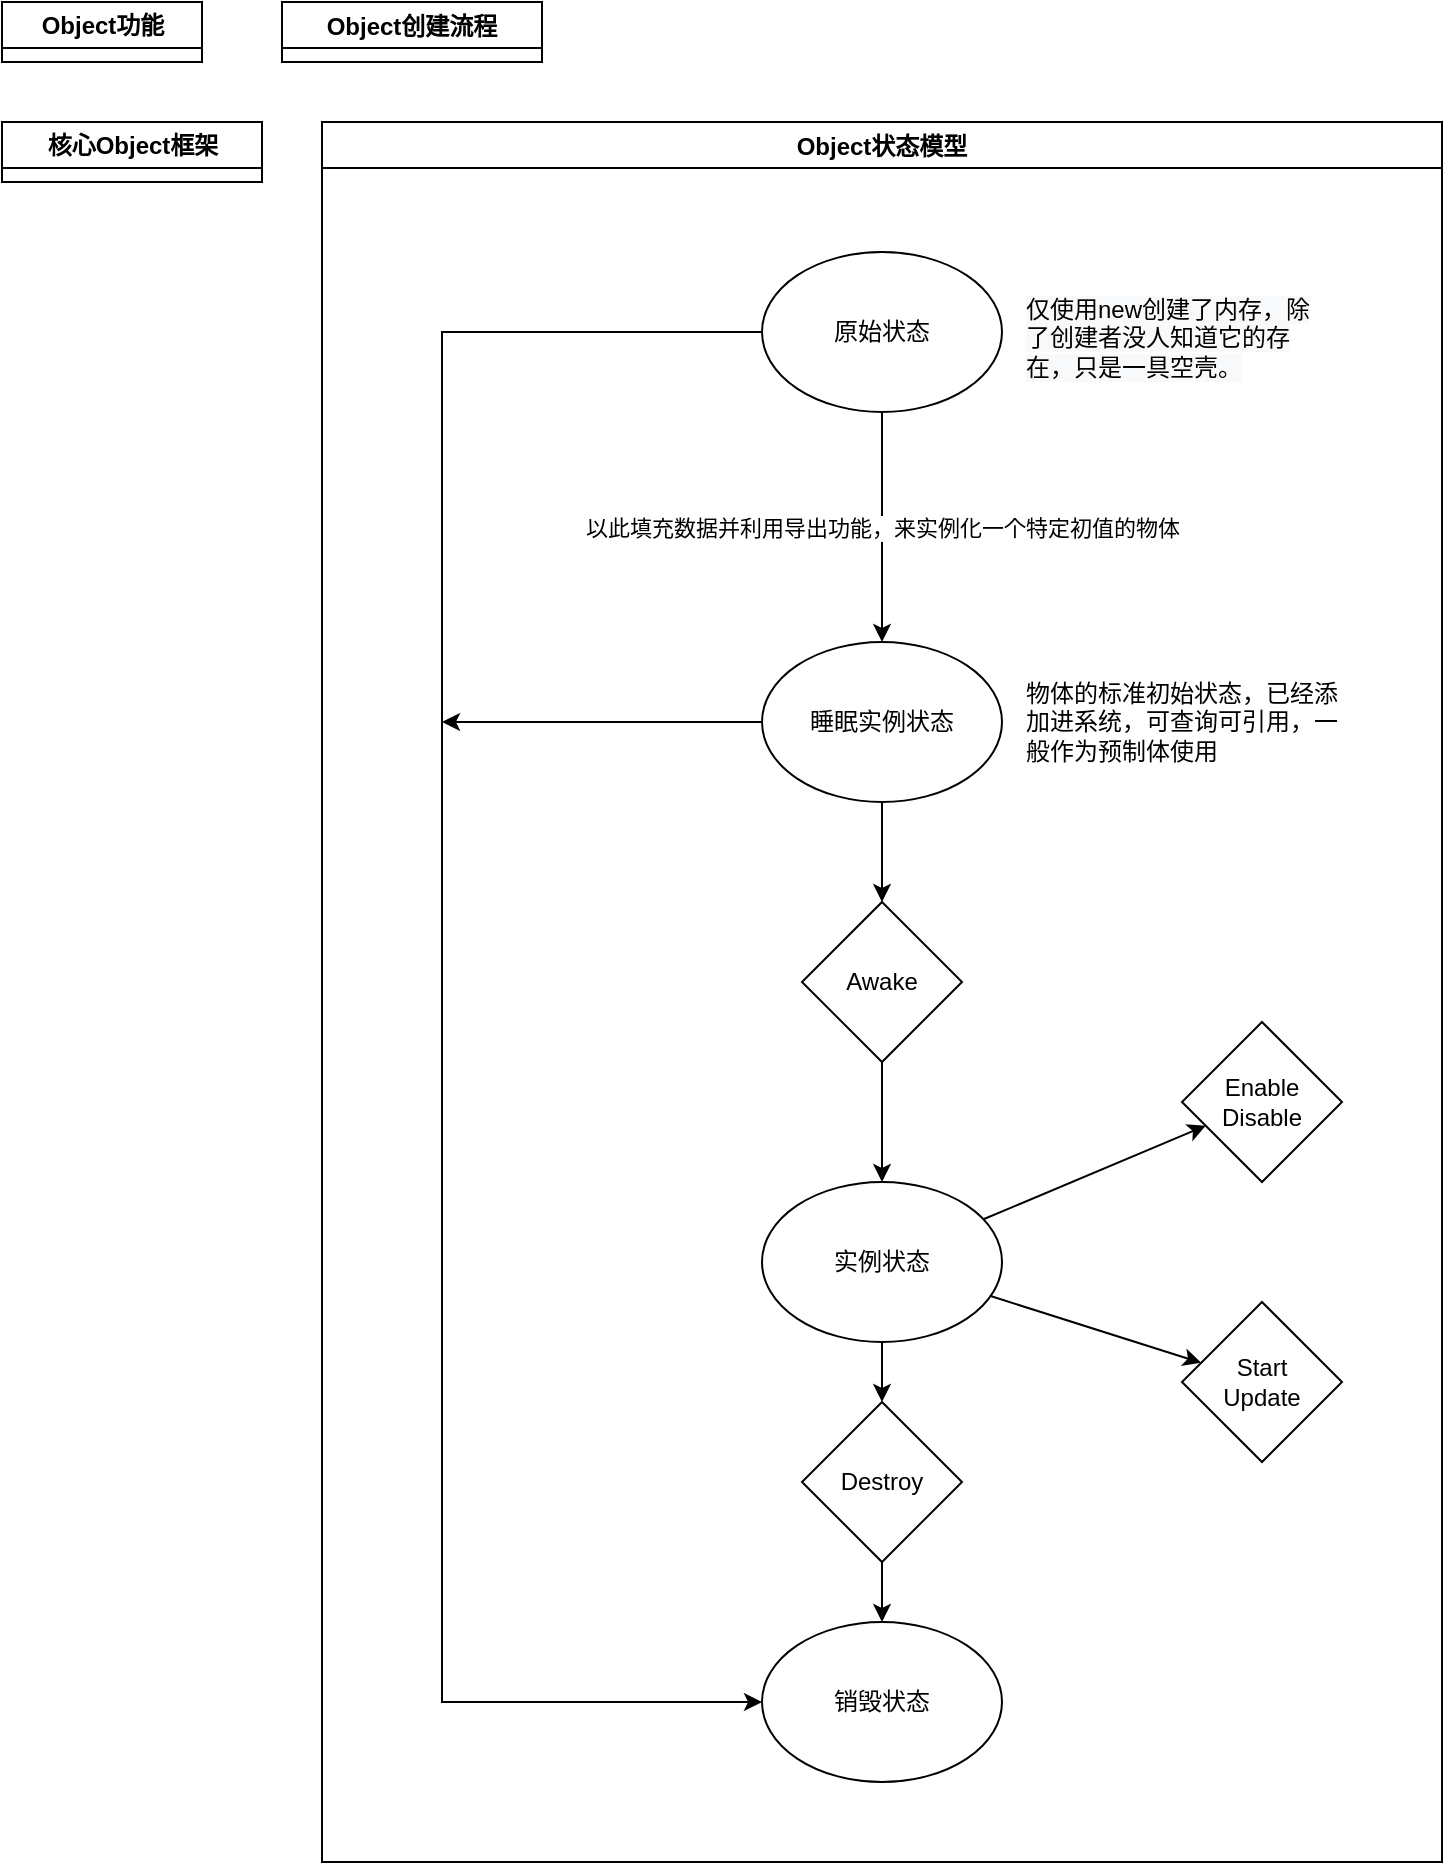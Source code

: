<mxfile version="20.3.3" type="github">
  <diagram id="3uv_5a1CadoxR7LeSZuG" name="第 1 页">
    <mxGraphModel dx="1421" dy="1923" grid="1" gridSize="10" guides="1" tooltips="1" connect="1" arrows="1" fold="1" page="1" pageScale="1" pageWidth="827" pageHeight="1169" math="0" shadow="0">
      <root>
        <mxCell id="0" />
        <mxCell id="1" parent="0" />
        <mxCell id="lQj_9vM0wH7DQDhGStFX-1" value="Object创建流程" style="swimlane;swimlaneFillColor=default;startSize=23;" parent="1" vertex="1" collapsed="1">
          <mxGeometry x="180" y="-720" width="130" height="30" as="geometry">
            <mxRectangle x="180" y="-720" width="740" height="1590" as="alternateBounds" />
          </mxGeometry>
        </mxCell>
        <mxCell id="7D1d1UClvQg2_21mU1wl-2" value="Create()&lt;br&gt;运行时创建方式" style="rhombus;whiteSpace=wrap;html=1;" parent="lQj_9vM0wH7DQDhGStFX-1" vertex="1">
          <mxGeometry x="15" y="40" width="140" height="80" as="geometry" />
        </mxCell>
        <mxCell id="7D1d1UClvQg2_21mU1wl-30" value="GUID" style="ellipse;whiteSpace=wrap;html=1;aspect=fixed;fontColor=#000000;" parent="lQj_9vM0wH7DQDhGStFX-1" vertex="1">
          <mxGeometry x="555" y="124" width="80" height="80" as="geometry" />
        </mxCell>
        <mxCell id="7D1d1UClvQg2_21mU1wl-33" value="Importer" style="ellipse;whiteSpace=wrap;html=1;aspect=fixed;fontColor=#000000;" parent="lQj_9vM0wH7DQDhGStFX-1" vertex="1">
          <mxGeometry x="425" y="484" width="80" height="80" as="geometry" />
        </mxCell>
        <mxCell id="7D1d1UClvQg2_21mU1wl-42" value="&lt;span style=&quot;font-size: 11px;&quot;&gt;InstantiateNoAwake（）&lt;/span&gt;" style="rhombus;whiteSpace=wrap;html=1;fontFamily=Helvetica;fontSize=11;fontColor=#000000;" parent="lQj_9vM0wH7DQDhGStFX-1" vertex="1">
          <mxGeometry x="320" y="614" width="290" height="80" as="geometry" />
        </mxCell>
        <mxCell id="7D1d1UClvQg2_21mU1wl-43" style="edgeStyle=none;shape=connector;rounded=0;orthogonalLoop=1;jettySize=auto;html=1;labelBackgroundColor=default;strokeColor=default;fontFamily=Helvetica;fontSize=11;fontColor=#000000;endArrow=classic;" parent="lQj_9vM0wH7DQDhGStFX-1" source="7D1d1UClvQg2_21mU1wl-33" target="7D1d1UClvQg2_21mU1wl-42" edge="1">
          <mxGeometry relative="1" as="geometry" />
        </mxCell>
        <mxCell id="7D1d1UClvQg2_21mU1wl-44" value="Object&lt;br&gt;未实例化" style="ellipse;whiteSpace=wrap;html=1;aspect=fixed;fontFamily=Helvetica;fontSize=11;fontColor=#000000;" parent="lQj_9vM0wH7DQDhGStFX-1" vertex="1">
          <mxGeometry x="425" y="1084" width="80" height="80" as="geometry" />
        </mxCell>
        <mxCell id="7D1d1UClvQg2_21mU1wl-46" value="&lt;span style=&quot;font-size: 11px;&quot;&gt;Instantiate（）&lt;/span&gt;" style="rhombus;whiteSpace=wrap;html=1;fontFamily=Helvetica;fontSize=11;fontColor=#000000;" parent="lQj_9vM0wH7DQDhGStFX-1" vertex="1">
          <mxGeometry x="410" y="1234" width="110" height="80" as="geometry" />
        </mxCell>
        <mxCell id="7D1d1UClvQg2_21mU1wl-47" style="edgeStyle=none;shape=connector;rounded=0;orthogonalLoop=1;jettySize=auto;html=1;labelBackgroundColor=default;strokeColor=default;fontFamily=Helvetica;fontSize=11;fontColor=#000000;endArrow=classic;" parent="lQj_9vM0wH7DQDhGStFX-1" source="7D1d1UClvQg2_21mU1wl-44" target="7D1d1UClvQg2_21mU1wl-46" edge="1">
          <mxGeometry relative="1" as="geometry" />
        </mxCell>
        <mxCell id="7D1d1UClvQg2_21mU1wl-48" value="Object" style="ellipse;whiteSpace=wrap;html=1;aspect=fixed;fontFamily=Helvetica;fontSize=11;fontColor=#000000;" parent="lQj_9vM0wH7DQDhGStFX-1" vertex="1">
          <mxGeometry x="425" y="1494" width="80" height="80" as="geometry" />
        </mxCell>
        <mxCell id="7D1d1UClvQg2_21mU1wl-51" style="edgeStyle=none;shape=connector;rounded=0;orthogonalLoop=1;jettySize=auto;html=1;labelBackgroundColor=default;strokeColor=default;fontFamily=Helvetica;fontSize=11;fontColor=#000000;endArrow=classic;" parent="lQj_9vM0wH7DQDhGStFX-1" source="7D1d1UClvQg2_21mU1wl-50" target="7D1d1UClvQg2_21mU1wl-33" edge="1">
          <mxGeometry relative="1" as="geometry" />
        </mxCell>
        <mxCell id="7D1d1UClvQg2_21mU1wl-50" value="iostream" style="ellipse;whiteSpace=wrap;html=1;aspect=fixed;fontFamily=Helvetica;fontSize=11;fontColor=#000000;" parent="lQj_9vM0wH7DQDhGStFX-1" vertex="1">
          <mxGeometry x="425" y="374" width="80" height="80" as="geometry" />
        </mxCell>
        <mxCell id="7D1d1UClvQg2_21mU1wl-52" value="Exporter" style="ellipse;whiteSpace=wrap;html=1;aspect=fixed;fontFamily=Helvetica;fontSize=11;fontColor=#000000;" parent="lQj_9vM0wH7DQDhGStFX-1" vertex="1">
          <mxGeometry x="645" y="1084" width="80" height="80" as="geometry" />
        </mxCell>
        <mxCell id="7D1d1UClvQg2_21mU1wl-53" value="" style="edgeStyle=none;shape=connector;rounded=0;orthogonalLoop=1;jettySize=auto;html=1;labelBackgroundColor=default;strokeColor=default;fontFamily=Helvetica;fontSize=11;fontColor=#000000;endArrow=classic;" parent="lQj_9vM0wH7DQDhGStFX-1" source="7D1d1UClvQg2_21mU1wl-44" target="7D1d1UClvQg2_21mU1wl-52" edge="1">
          <mxGeometry relative="1" as="geometry" />
        </mxCell>
        <mxCell id="7D1d1UClvQg2_21mU1wl-54" value="iostream" style="ellipse;whiteSpace=wrap;html=1;aspect=fixed;fontFamily=Helvetica;fontSize=11;fontColor=#000000;" parent="lQj_9vM0wH7DQDhGStFX-1" vertex="1">
          <mxGeometry x="645" y="484" width="80" height="80" as="geometry" />
        </mxCell>
        <mxCell id="7D1d1UClvQg2_21mU1wl-55" style="edgeStyle=none;shape=connector;rounded=0;orthogonalLoop=1;jettySize=auto;html=1;labelBackgroundColor=default;strokeColor=default;fontFamily=Helvetica;fontSize=11;fontColor=#000000;endArrow=classic;" parent="lQj_9vM0wH7DQDhGStFX-1" source="7D1d1UClvQg2_21mU1wl-52" target="7D1d1UClvQg2_21mU1wl-54" edge="1">
          <mxGeometry relative="1" as="geometry" />
        </mxCell>
        <mxCell id="7D1d1UClvQg2_21mU1wl-58" style="shape=connector;rounded=0;orthogonalLoop=1;jettySize=auto;html=1;labelBackgroundColor=default;strokeColor=default;fontFamily=Helvetica;fontSize=11;fontColor=#000000;endArrow=classic;" parent="lQj_9vM0wH7DQDhGStFX-1" source="7D1d1UClvQg2_21mU1wl-57" target="7D1d1UClvQg2_21mU1wl-44" edge="1">
          <mxGeometry relative="1" as="geometry" />
        </mxCell>
        <mxCell id="7D1d1UClvQg2_21mU1wl-57" value="Import（）&lt;br&gt;导入基本属性" style="rhombus;whiteSpace=wrap;html=1;fontFamily=Helvetica;fontSize=11;fontColor=#000000;" parent="lQj_9vM0wH7DQDhGStFX-1" vertex="1">
          <mxGeometry x="395" y="904" width="140" height="80" as="geometry" />
        </mxCell>
        <mxCell id="7D1d1UClvQg2_21mU1wl-60" style="edgeStyle=none;shape=connector;rounded=0;orthogonalLoop=1;jettySize=auto;html=1;labelBackgroundColor=default;strokeColor=default;fontFamily=Helvetica;fontSize=11;fontColor=#000000;endArrow=classic;" parent="lQj_9vM0wH7DQDhGStFX-1" source="7D1d1UClvQg2_21mU1wl-59" target="7D1d1UClvQg2_21mU1wl-48" edge="1">
          <mxGeometry relative="1" as="geometry" />
        </mxCell>
        <mxCell id="7D1d1UClvQg2_21mU1wl-59" value="Awake（）&lt;br&gt;创建运行时属性" style="rhombus;whiteSpace=wrap;html=1;fontFamily=Helvetica;fontSize=11;fontColor=#000000;" parent="lQj_9vM0wH7DQDhGStFX-1" vertex="1">
          <mxGeometry x="390" y="1364" width="150" height="80" as="geometry" />
        </mxCell>
        <mxCell id="7D1d1UClvQg2_21mU1wl-49" style="edgeStyle=none;shape=connector;rounded=0;orthogonalLoop=1;jettySize=auto;html=1;labelBackgroundColor=default;strokeColor=default;fontFamily=Helvetica;fontSize=11;fontColor=#000000;endArrow=classic;" parent="lQj_9vM0wH7DQDhGStFX-1" source="7D1d1UClvQg2_21mU1wl-46" target="7D1d1UClvQg2_21mU1wl-59" edge="1">
          <mxGeometry relative="1" as="geometry" />
        </mxCell>
        <mxCell id="7D1d1UClvQg2_21mU1wl-63" style="edgeStyle=none;shape=connector;rounded=0;orthogonalLoop=1;jettySize=auto;html=1;labelBackgroundColor=default;strokeColor=default;fontFamily=Helvetica;fontSize=11;fontColor=#000000;endArrow=classic;" parent="lQj_9vM0wH7DQDhGStFX-1" source="7D1d1UClvQg2_21mU1wl-61" target="7D1d1UClvQg2_21mU1wl-50" edge="1">
          <mxGeometry relative="1" as="geometry" />
        </mxCell>
        <mxCell id="7D1d1UClvQg2_21mU1wl-61" value="Exporter" style="ellipse;whiteSpace=wrap;html=1;aspect=fixed;fontFamily=Helvetica;fontSize=11;fontColor=#000000;" parent="lQj_9vM0wH7DQDhGStFX-1" vertex="1">
          <mxGeometry x="310" y="264" width="80" height="80" as="geometry" />
        </mxCell>
        <mxCell id="7D1d1UClvQg2_21mU1wl-64" value="&lt;span style=&quot;font-family: &amp;quot;PingFang SC&amp;quot;, &amp;quot;Segoe UI&amp;quot;, Arial, &amp;quot;Microsoft YaHei&amp;quot;, 微软雅黑, 宋体, &amp;quot;Malgun Gothic&amp;quot;, sans-serif; font-size: 14px; text-align: left; background-color: rgb(252, 253, 254);&quot;&gt;Persistence&lt;br&gt;&lt;/span&gt;&lt;span style=&quot;background-color: rgb(255, 255, 255);&quot;&gt;持久化创建方式&lt;/span&gt;" style="ellipse;whiteSpace=wrap;html=1;fontFamily=Helvetica;fontSize=11;fontColor=#000000;" parent="lQj_9vM0wH7DQDhGStFX-1" vertex="1">
          <mxGeometry x="525" y="264" width="120" height="80" as="geometry" />
        </mxCell>
        <mxCell id="7D1d1UClvQg2_21mU1wl-35" style="edgeStyle=none;shape=connector;rounded=0;orthogonalLoop=1;jettySize=auto;html=1;labelBackgroundColor=default;strokeColor=default;fontFamily=Helvetica;fontSize=11;fontColor=#000000;endArrow=classic;" parent="lQj_9vM0wH7DQDhGStFX-1" source="7D1d1UClvQg2_21mU1wl-30" target="7D1d1UClvQg2_21mU1wl-64" edge="1">
          <mxGeometry relative="1" as="geometry">
            <mxPoint x="595" y="244" as="targetPoint" />
          </mxGeometry>
        </mxCell>
        <mxCell id="7D1d1UClvQg2_21mU1wl-37" value="" style="edgeStyle=none;shape=connector;rounded=0;orthogonalLoop=1;jettySize=auto;html=1;labelBackgroundColor=default;strokeColor=default;fontFamily=Helvetica;fontSize=11;fontColor=#000000;endArrow=classic;" parent="lQj_9vM0wH7DQDhGStFX-1" source="7D1d1UClvQg2_21mU1wl-64" target="7D1d1UClvQg2_21mU1wl-50" edge="1">
          <mxGeometry relative="1" as="geometry">
            <mxPoint x="538.039" y="354.687" as="sourcePoint" />
            <mxPoint x="487.609" y="396.609" as="targetPoint" />
            <Array as="points">
              <mxPoint x="525" y="364" />
            </Array>
          </mxGeometry>
        </mxCell>
        <mxCell id="7D1d1UClvQg2_21mU1wl-56" style="edgeStyle=orthogonalEdgeStyle;shape=connector;rounded=0;orthogonalLoop=1;jettySize=auto;html=1;labelBackgroundColor=default;strokeColor=default;fontFamily=Helvetica;fontSize=11;fontColor=#000000;endArrow=classic;" parent="lQj_9vM0wH7DQDhGStFX-1" source="7D1d1UClvQg2_21mU1wl-54" target="7D1d1UClvQg2_21mU1wl-64" edge="1">
          <mxGeometry relative="1" as="geometry">
            <mxPoint x="665" y="314" as="targetPoint" />
            <Array as="points">
              <mxPoint x="685" y="314" />
            </Array>
          </mxGeometry>
        </mxCell>
        <mxCell id="ukPV0_dSm2DLfxHPNTDD-2" style="edgeStyle=orthogonalEdgeStyle;rounded=0;orthogonalLoop=1;jettySize=auto;html=1;" parent="lQj_9vM0wH7DQDhGStFX-1" source="ukPV0_dSm2DLfxHPNTDD-1" target="7D1d1UClvQg2_21mU1wl-57" edge="1">
          <mxGeometry relative="1" as="geometry" />
        </mxCell>
        <mxCell id="ukPV0_dSm2DLfxHPNTDD-1" value="Create（）" style="rhombus;whiteSpace=wrap;html=1;" parent="lQj_9vM0wH7DQDhGStFX-1" vertex="1">
          <mxGeometry x="425" y="754" width="80" height="80" as="geometry" />
        </mxCell>
        <mxCell id="7D1d1UClvQg2_21mU1wl-45" style="edgeStyle=none;shape=connector;rounded=0;orthogonalLoop=1;jettySize=auto;html=1;labelBackgroundColor=default;strokeColor=default;fontFamily=Helvetica;fontSize=11;fontColor=#000000;endArrow=classic;" parent="lQj_9vM0wH7DQDhGStFX-1" source="7D1d1UClvQg2_21mU1wl-42" target="ukPV0_dSm2DLfxHPNTDD-1" edge="1">
          <mxGeometry relative="1" as="geometry" />
        </mxCell>
        <mxCell id="ukPV0_dSm2DLfxHPNTDD-4" style="rounded=0;orthogonalLoop=1;jettySize=auto;html=1;" parent="lQj_9vM0wH7DQDhGStFX-1" source="ukPV0_dSm2DLfxHPNTDD-3" target="7D1d1UClvQg2_21mU1wl-61" edge="1">
          <mxGeometry relative="1" as="geometry" />
        </mxCell>
        <mxCell id="ukPV0_dSm2DLfxHPNTDD-3" value="new Object()&lt;br&gt;纯数据Object" style="rhombus;whiteSpace=wrap;html=1;" parent="lQj_9vM0wH7DQDhGStFX-1" vertex="1">
          <mxGeometry x="120" y="154" width="190" height="80" as="geometry" />
        </mxCell>
        <mxCell id="7D1d1UClvQg2_21mU1wl-62" style="edgeStyle=none;shape=connector;rounded=0;orthogonalLoop=1;jettySize=auto;html=1;labelBackgroundColor=default;strokeColor=default;fontFamily=Helvetica;fontSize=11;fontColor=#000000;endArrow=classic;" parent="lQj_9vM0wH7DQDhGStFX-1" source="7D1d1UClvQg2_21mU1wl-2" target="ukPV0_dSm2DLfxHPNTDD-3" edge="1">
          <mxGeometry relative="1" as="geometry" />
        </mxCell>
        <mxCell id="lQj_9vM0wH7DQDhGStFX-26" value="核心Object框架" style="swimlane;strokeColor=default;fontFamily=Helvetica;fontSize=12;fontColor=default;fillColor=default;html=1;swimlaneFillColor=default;" parent="1" vertex="1" collapsed="1">
          <mxGeometry x="40" y="-660" width="130" height="30" as="geometry">
            <mxRectangle x="40" y="-660" width="870" height="510" as="alternateBounds" />
          </mxGeometry>
        </mxCell>
        <mxCell id="lQj_9vM0wH7DQDhGStFX-7" value="Object" style="ellipse;whiteSpace=wrap;html=1;" parent="lQj_9vM0wH7DQDhGStFX-26" vertex="1">
          <mxGeometry x="320" y="36" width="120" height="80" as="geometry" />
        </mxCell>
        <mxCell id="lQj_9vM0wH7DQDhGStFX-11" style="rounded=0;orthogonalLoop=1;jettySize=auto;html=1;fontSize=24;" parent="lQj_9vM0wH7DQDhGStFX-26" source="lQj_9vM0wH7DQDhGStFX-8" target="lQj_9vM0wH7DQDhGStFX-7" edge="1">
          <mxGeometry relative="1" as="geometry" />
        </mxCell>
        <mxCell id="lQj_9vM0wH7DQDhGStFX-8" value="GameObject" style="ellipse;whiteSpace=wrap;html=1;" parent="lQj_9vM0wH7DQDhGStFX-26" vertex="1">
          <mxGeometry x="20" y="176" width="120" height="80" as="geometry" />
        </mxCell>
        <mxCell id="lQj_9vM0wH7DQDhGStFX-12" style="edgeStyle=none;shape=connector;rounded=0;orthogonalLoop=1;jettySize=auto;html=1;labelBackgroundColor=default;strokeColor=default;fontFamily=Helvetica;fontSize=24;fontColor=default;endArrow=classic;" parent="lQj_9vM0wH7DQDhGStFX-26" source="lQj_9vM0wH7DQDhGStFX-9" target="lQj_9vM0wH7DQDhGStFX-7" edge="1">
          <mxGeometry relative="1" as="geometry" />
        </mxCell>
        <mxCell id="lQj_9vM0wH7DQDhGStFX-9" value="Component" style="ellipse;whiteSpace=wrap;html=1;" parent="lQj_9vM0wH7DQDhGStFX-26" vertex="1">
          <mxGeometry x="320" y="176" width="120" height="80" as="geometry" />
        </mxCell>
        <mxCell id="lQj_9vM0wH7DQDhGStFX-13" style="edgeStyle=none;shape=connector;rounded=0;orthogonalLoop=1;jettySize=auto;html=1;labelBackgroundColor=default;strokeColor=default;fontFamily=Helvetica;fontSize=24;fontColor=default;endArrow=classic;" parent="lQj_9vM0wH7DQDhGStFX-26" source="lQj_9vM0wH7DQDhGStFX-10" target="lQj_9vM0wH7DQDhGStFX-7" edge="1">
          <mxGeometry relative="1" as="geometry" />
        </mxCell>
        <mxCell id="lQj_9vM0wH7DQDhGStFX-10" value="ScriptableObject" style="ellipse;whiteSpace=wrap;html=1;" parent="lQj_9vM0wH7DQDhGStFX-26" vertex="1">
          <mxGeometry x="610" y="176" width="120" height="80" as="geometry" />
        </mxCell>
        <mxCell id="lQj_9vM0wH7DQDhGStFX-20" style="edgeStyle=none;shape=connector;rounded=0;orthogonalLoop=1;jettySize=auto;html=1;labelBackgroundColor=default;strokeColor=default;fontFamily=Helvetica;fontSize=23;fontColor=default;endArrow=classic;" parent="lQj_9vM0wH7DQDhGStFX-26" source="lQj_9vM0wH7DQDhGStFX-16" target="lQj_9vM0wH7DQDhGStFX-9" edge="1">
          <mxGeometry relative="1" as="geometry" />
        </mxCell>
        <mxCell id="lQj_9vM0wH7DQDhGStFX-16" value="Renderer" style="ellipse;whiteSpace=wrap;html=1;" parent="lQj_9vM0wH7DQDhGStFX-26" vertex="1">
          <mxGeometry x="40" y="376" width="120" height="80" as="geometry" />
        </mxCell>
        <mxCell id="lQj_9vM0wH7DQDhGStFX-19" style="edgeStyle=none;shape=connector;rounded=0;orthogonalLoop=1;jettySize=auto;html=1;labelBackgroundColor=default;strokeColor=default;fontFamily=Helvetica;fontSize=23;fontColor=default;endArrow=classic;" parent="lQj_9vM0wH7DQDhGStFX-26" source="lQj_9vM0wH7DQDhGStFX-17" target="lQj_9vM0wH7DQDhGStFX-9" edge="1">
          <mxGeometry relative="1" as="geometry" />
        </mxCell>
        <mxCell id="lQj_9vM0wH7DQDhGStFX-17" value="Camera" style="ellipse;whiteSpace=wrap;html=1;" parent="lQj_9vM0wH7DQDhGStFX-26" vertex="1">
          <mxGeometry x="160" y="376" width="120" height="80" as="geometry" />
        </mxCell>
        <mxCell id="lQj_9vM0wH7DQDhGStFX-21" style="edgeStyle=none;shape=connector;rounded=0;orthogonalLoop=1;jettySize=auto;html=1;labelBackgroundColor=default;strokeColor=default;fontFamily=Helvetica;fontSize=23;fontColor=default;endArrow=classic;" parent="lQj_9vM0wH7DQDhGStFX-26" source="lQj_9vM0wH7DQDhGStFX-18" target="lQj_9vM0wH7DQDhGStFX-9" edge="1">
          <mxGeometry relative="1" as="geometry" />
        </mxCell>
        <mxCell id="lQj_9vM0wH7DQDhGStFX-18" value="Behavior" style="ellipse;whiteSpace=wrap;html=1;" parent="lQj_9vM0wH7DQDhGStFX-26" vertex="1">
          <mxGeometry x="480" y="376" width="120" height="80" as="geometry" />
        </mxCell>
        <mxCell id="lQj_9vM0wH7DQDhGStFX-25" style="edgeStyle=none;shape=connector;rounded=0;orthogonalLoop=1;jettySize=auto;html=1;labelBackgroundColor=default;strokeColor=default;fontFamily=Helvetica;fontSize=12;fontColor=default;endArrow=classic;" parent="lQj_9vM0wH7DQDhGStFX-26" source="lQj_9vM0wH7DQDhGStFX-23" target="lQj_9vM0wH7DQDhGStFX-10" edge="1">
          <mxGeometry relative="1" as="geometry" />
        </mxCell>
        <mxCell id="lQj_9vM0wH7DQDhGStFX-23" value="Setting" style="ellipse;whiteSpace=wrap;html=1;" parent="lQj_9vM0wH7DQDhGStFX-26" vertex="1">
          <mxGeometry x="740" y="376" width="120" height="80" as="geometry" />
        </mxCell>
        <mxCell id="lQj_9vM0wH7DQDhGStFX-48" value="渲染功能" style="text;html=1;align=center;verticalAlign=middle;resizable=0;points=[];autosize=1;strokeColor=none;fillColor=none;fontSize=12;fontFamily=Helvetica;fontColor=default;" parent="lQj_9vM0wH7DQDhGStFX-26" vertex="1">
          <mxGeometry x="120" y="450" width="70" height="30" as="geometry" />
        </mxCell>
        <mxCell id="lQj_9vM0wH7DQDhGStFX-49" value="更新功能" style="text;html=1;align=center;verticalAlign=middle;resizable=0;points=[];autosize=1;strokeColor=none;fillColor=none;fontSize=12;fontFamily=Helvetica;fontColor=default;" parent="lQj_9vM0wH7DQDhGStFX-26" vertex="1">
          <mxGeometry x="505" y="456" width="70" height="30" as="geometry" />
        </mxCell>
        <mxCell id="lQj_9vM0wH7DQDhGStFX-44" value="Object功能" style="swimlane;strokeColor=default;fontFamily=Helvetica;fontSize=12;fontColor=default;fillColor=default;html=1;container=0;collapsible=1;autosize=0;resizeWidth=0;resizeHeight=0;fixedWidth=0;comic=0;enumerate=0;treeMoving=0;treeFolding=0;movableLabel=0;backgroundOutline=0;metaEdit=0;moveCells=0;fixDash=0;snapToPoint=0;portConstraintRotation=0;shadow=0;rounded=0;fillStyle=auto;swimlaneFillColor=default;" parent="1" vertex="1" collapsed="1">
          <mxGeometry x="40" y="-720" width="100" height="30" as="geometry">
            <mxRectangle x="40" y="-720" width="600" height="564" as="alternateBounds" />
          </mxGeometry>
        </mxCell>
        <mxCell id="lQj_9vM0wH7DQDhGStFX-27" value="Object" style="ellipse;whiteSpace=wrap;html=1;strokeColor=default;fontFamily=Helvetica;fontSize=12;fontColor=default;fillColor=default;" parent="lQj_9vM0wH7DQDhGStFX-44" vertex="1">
          <mxGeometry x="35" y="244" width="120" height="80" as="geometry" />
        </mxCell>
        <mxCell id="lQj_9vM0wH7DQDhGStFX-28" value="身份证明" style="rhombus;whiteSpace=wrap;html=1;strokeColor=default;fontFamily=Helvetica;fontSize=12;fontColor=default;fillColor=default;" parent="lQj_9vM0wH7DQDhGStFX-44" vertex="1">
          <mxGeometry x="235" y="84" width="80" height="80" as="geometry" />
        </mxCell>
        <mxCell id="lQj_9vM0wH7DQDhGStFX-37" style="edgeStyle=none;shape=connector;rounded=0;orthogonalLoop=1;jettySize=auto;html=1;labelBackgroundColor=default;strokeColor=default;fontFamily=Helvetica;fontSize=12;fontColor=default;endArrow=classic;" parent="lQj_9vM0wH7DQDhGStFX-44" source="lQj_9vM0wH7DQDhGStFX-27" target="lQj_9vM0wH7DQDhGStFX-28" edge="1">
          <mxGeometry relative="1" as="geometry" />
        </mxCell>
        <mxCell id="lQj_9vM0wH7DQDhGStFX-29" value="生命周期" style="rhombus;whiteSpace=wrap;html=1;strokeColor=default;fontFamily=Helvetica;fontSize=12;fontColor=default;fillColor=default;" parent="lQj_9vM0wH7DQDhGStFX-44" vertex="1">
          <mxGeometry x="235" y="404" width="80" height="80" as="geometry" />
        </mxCell>
        <mxCell id="lQj_9vM0wH7DQDhGStFX-39" style="edgeStyle=none;shape=connector;rounded=0;orthogonalLoop=1;jettySize=auto;html=1;labelBackgroundColor=default;strokeColor=default;fontFamily=Helvetica;fontSize=12;fontColor=default;endArrow=classic;" parent="lQj_9vM0wH7DQDhGStFX-44" source="lQj_9vM0wH7DQDhGStFX-27" target="lQj_9vM0wH7DQDhGStFX-29" edge="1">
          <mxGeometry relative="1" as="geometry" />
        </mxCell>
        <mxCell id="lQj_9vM0wH7DQDhGStFX-30" value="数据克隆" style="rhombus;whiteSpace=wrap;html=1;strokeColor=default;fontFamily=Helvetica;fontSize=12;fontColor=default;fillColor=default;" parent="lQj_9vM0wH7DQDhGStFX-44" vertex="1">
          <mxGeometry x="235" y="244" width="80" height="80" as="geometry" />
        </mxCell>
        <mxCell id="lQj_9vM0wH7DQDhGStFX-38" style="edgeStyle=none;shape=connector;rounded=0;orthogonalLoop=1;jettySize=auto;html=1;labelBackgroundColor=default;strokeColor=default;fontFamily=Helvetica;fontSize=12;fontColor=default;endArrow=classic;" parent="lQj_9vM0wH7DQDhGStFX-44" source="lQj_9vM0wH7DQDhGStFX-27" target="lQj_9vM0wH7DQDhGStFX-30" edge="1">
          <mxGeometry relative="1" as="geometry" />
        </mxCell>
        <mxCell id="lQj_9vM0wH7DQDhGStFX-32" value="持久化" style="rhombus;whiteSpace=wrap;html=1;strokeColor=default;fontFamily=Helvetica;fontSize=12;fontColor=default;fillColor=default;" parent="lQj_9vM0wH7DQDhGStFX-44" vertex="1">
          <mxGeometry x="365" y="304" width="80" height="80" as="geometry" />
        </mxCell>
        <mxCell id="lQj_9vM0wH7DQDhGStFX-36" style="edgeStyle=none;shape=connector;rounded=0;orthogonalLoop=1;jettySize=auto;html=1;labelBackgroundColor=default;strokeColor=default;fontFamily=Helvetica;fontSize=12;fontColor=default;endArrow=classic;" parent="lQj_9vM0wH7DQDhGStFX-44" source="lQj_9vM0wH7DQDhGStFX-30" target="lQj_9vM0wH7DQDhGStFX-32" edge="1">
          <mxGeometry relative="1" as="geometry" />
        </mxCell>
        <mxCell id="lQj_9vM0wH7DQDhGStFX-45" value="序列化" style="rhombus;whiteSpace=wrap;html=1;strokeColor=default;fontFamily=Helvetica;fontSize=12;fontColor=default;fillColor=default;" parent="lQj_9vM0wH7DQDhGStFX-44" vertex="1">
          <mxGeometry x="365" y="184" width="80" height="80" as="geometry" />
        </mxCell>
        <mxCell id="lQj_9vM0wH7DQDhGStFX-35" style="edgeStyle=none;shape=connector;rounded=0;orthogonalLoop=1;jettySize=auto;html=1;labelBackgroundColor=default;strokeColor=default;fontFamily=Helvetica;fontSize=12;fontColor=default;endArrow=classic;" parent="lQj_9vM0wH7DQDhGStFX-44" source="lQj_9vM0wH7DQDhGStFX-30" target="lQj_9vM0wH7DQDhGStFX-45" edge="1">
          <mxGeometry relative="1" as="geometry">
            <mxPoint x="380.504" y="243.16" as="targetPoint" />
          </mxGeometry>
        </mxCell>
        <mxCell id="lQj_9vM0wH7DQDhGStFX-46" value="如：编辑器面板显示" style="text;html=1;strokeColor=none;fillColor=none;align=center;verticalAlign=middle;whiteSpace=wrap;rounded=0;fontFamily=Helvetica;fontSize=12;fontColor=default;" parent="lQj_9vM0wH7DQDhGStFX-44" vertex="1">
          <mxGeometry x="455" y="209" width="110" height="30" as="geometry" />
        </mxCell>
        <mxCell id="wFAdG49-NxNJ4aoIoazW-2" value="Object状态模型" style="swimlane;" vertex="1" parent="1">
          <mxGeometry x="200" y="-660" width="560" height="870" as="geometry">
            <mxRectangle x="200" y="-660" width="130" height="30" as="alternateBounds" />
          </mxGeometry>
        </mxCell>
        <mxCell id="wFAdG49-NxNJ4aoIoazW-1" value="原始状态" style="ellipse;whiteSpace=wrap;html=1;" vertex="1" parent="wFAdG49-NxNJ4aoIoazW-2">
          <mxGeometry x="220" y="65" width="120" height="80" as="geometry" />
        </mxCell>
        <mxCell id="wFAdG49-NxNJ4aoIoazW-3" value="&lt;span style=&quot;color: rgb(0, 0, 0); font-family: Helvetica; font-size: 12px; font-style: normal; font-variant-ligatures: normal; font-variant-caps: normal; font-weight: 400; letter-spacing: normal; orphans: 2; text-align: center; text-indent: 0px; text-transform: none; widows: 2; word-spacing: 0px; -webkit-text-stroke-width: 0px; background-color: rgb(248, 249, 250); text-decoration-thickness: initial; text-decoration-style: initial; text-decoration-color: initial; float: none; display: inline !important;&quot;&gt;仅使用new创建了内存，除了创建者没人知道它的存在，只是一具空壳。&lt;/span&gt;" style="text;whiteSpace=wrap;html=1;" vertex="1" parent="wFAdG49-NxNJ4aoIoazW-2">
          <mxGeometry x="350" y="80" width="150" height="50" as="geometry" />
        </mxCell>
        <mxCell id="wFAdG49-NxNJ4aoIoazW-22" style="edgeStyle=orthogonalEdgeStyle;rounded=0;orthogonalLoop=1;jettySize=auto;html=1;" edge="1" parent="wFAdG49-NxNJ4aoIoazW-2" source="wFAdG49-NxNJ4aoIoazW-4">
          <mxGeometry relative="1" as="geometry">
            <mxPoint x="60" y="300" as="targetPoint" />
          </mxGeometry>
        </mxCell>
        <mxCell id="wFAdG49-NxNJ4aoIoazW-4" value="睡眠实例状态" style="ellipse;whiteSpace=wrap;html=1;" vertex="1" parent="wFAdG49-NxNJ4aoIoazW-2">
          <mxGeometry x="220" y="260" width="120" height="80" as="geometry" />
        </mxCell>
        <mxCell id="wFAdG49-NxNJ4aoIoazW-7" value="以此填充数据并利用导出功能，来实例化一个特定初值的物体" style="edgeStyle=orthogonalEdgeStyle;rounded=0;orthogonalLoop=1;jettySize=auto;html=1;" edge="1" parent="wFAdG49-NxNJ4aoIoazW-2" source="wFAdG49-NxNJ4aoIoazW-1" target="wFAdG49-NxNJ4aoIoazW-4">
          <mxGeometry relative="1" as="geometry" />
        </mxCell>
        <mxCell id="wFAdG49-NxNJ4aoIoazW-5" value="实例状态" style="ellipse;whiteSpace=wrap;html=1;" vertex="1" parent="wFAdG49-NxNJ4aoIoazW-2">
          <mxGeometry x="220" y="530" width="120" height="80" as="geometry" />
        </mxCell>
        <mxCell id="wFAdG49-NxNJ4aoIoazW-6" value="销毁状态" style="ellipse;whiteSpace=wrap;html=1;" vertex="1" parent="wFAdG49-NxNJ4aoIoazW-2">
          <mxGeometry x="220" y="750" width="120" height="80" as="geometry" />
        </mxCell>
        <mxCell id="wFAdG49-NxNJ4aoIoazW-20" style="edgeStyle=orthogonalEdgeStyle;rounded=0;orthogonalLoop=1;jettySize=auto;html=1;" edge="1" parent="wFAdG49-NxNJ4aoIoazW-2" source="wFAdG49-NxNJ4aoIoazW-1" target="wFAdG49-NxNJ4aoIoazW-6">
          <mxGeometry relative="1" as="geometry">
            <mxPoint x="-90" y="810" as="targetPoint" />
            <Array as="points">
              <mxPoint x="60" y="105" />
              <mxPoint x="60" y="790" />
            </Array>
          </mxGeometry>
        </mxCell>
        <mxCell id="wFAdG49-NxNJ4aoIoazW-12" style="edgeStyle=orthogonalEdgeStyle;rounded=0;orthogonalLoop=1;jettySize=auto;html=1;" edge="1" parent="wFAdG49-NxNJ4aoIoazW-2" source="wFAdG49-NxNJ4aoIoazW-10" target="wFAdG49-NxNJ4aoIoazW-5">
          <mxGeometry relative="1" as="geometry" />
        </mxCell>
        <mxCell id="wFAdG49-NxNJ4aoIoazW-10" value="Awake" style="rhombus;whiteSpace=wrap;html=1;" vertex="1" parent="wFAdG49-NxNJ4aoIoazW-2">
          <mxGeometry x="240" y="390" width="80" height="80" as="geometry" />
        </mxCell>
        <mxCell id="wFAdG49-NxNJ4aoIoazW-8" style="edgeStyle=orthogonalEdgeStyle;rounded=0;orthogonalLoop=1;jettySize=auto;html=1;" edge="1" parent="wFAdG49-NxNJ4aoIoazW-2" source="wFAdG49-NxNJ4aoIoazW-4" target="wFAdG49-NxNJ4aoIoazW-10">
          <mxGeometry relative="1" as="geometry" />
        </mxCell>
        <mxCell id="wFAdG49-NxNJ4aoIoazW-13" value="Enable&lt;br&gt;Disable" style="rhombus;whiteSpace=wrap;html=1;" vertex="1" parent="wFAdG49-NxNJ4aoIoazW-2">
          <mxGeometry x="430" y="450" width="80" height="80" as="geometry" />
        </mxCell>
        <mxCell id="wFAdG49-NxNJ4aoIoazW-14" style="rounded=0;orthogonalLoop=1;jettySize=auto;html=1;" edge="1" parent="wFAdG49-NxNJ4aoIoazW-2" source="wFAdG49-NxNJ4aoIoazW-5" target="wFAdG49-NxNJ4aoIoazW-13">
          <mxGeometry relative="1" as="geometry" />
        </mxCell>
        <mxCell id="wFAdG49-NxNJ4aoIoazW-15" value="Start&lt;br&gt;Update" style="rhombus;whiteSpace=wrap;html=1;" vertex="1" parent="wFAdG49-NxNJ4aoIoazW-2">
          <mxGeometry x="430" y="590" width="80" height="80" as="geometry" />
        </mxCell>
        <mxCell id="wFAdG49-NxNJ4aoIoazW-16" style="edgeStyle=none;rounded=0;orthogonalLoop=1;jettySize=auto;html=1;" edge="1" parent="wFAdG49-NxNJ4aoIoazW-2" source="wFAdG49-NxNJ4aoIoazW-5" target="wFAdG49-NxNJ4aoIoazW-15">
          <mxGeometry relative="1" as="geometry" />
        </mxCell>
        <mxCell id="wFAdG49-NxNJ4aoIoazW-19" style="edgeStyle=none;rounded=0;orthogonalLoop=1;jettySize=auto;html=1;" edge="1" parent="wFAdG49-NxNJ4aoIoazW-2" source="wFAdG49-NxNJ4aoIoazW-17" target="wFAdG49-NxNJ4aoIoazW-6">
          <mxGeometry relative="1" as="geometry" />
        </mxCell>
        <mxCell id="wFAdG49-NxNJ4aoIoazW-17" value="Destroy" style="rhombus;whiteSpace=wrap;html=1;" vertex="1" parent="wFAdG49-NxNJ4aoIoazW-2">
          <mxGeometry x="240" y="640" width="80" height="80" as="geometry" />
        </mxCell>
        <mxCell id="wFAdG49-NxNJ4aoIoazW-18" style="edgeStyle=none;rounded=0;orthogonalLoop=1;jettySize=auto;html=1;" edge="1" parent="wFAdG49-NxNJ4aoIoazW-2" source="wFAdG49-NxNJ4aoIoazW-5" target="wFAdG49-NxNJ4aoIoazW-17">
          <mxGeometry relative="1" as="geometry" />
        </mxCell>
        <mxCell id="wFAdG49-NxNJ4aoIoazW-24" value="物体的标准初始状态，&lt;span style=&quot;&quot;&gt;已经添加进系统，可查询可引用，一般作为预制体使用&lt;/span&gt;" style="text;html=1;strokeColor=none;fillColor=none;align=left;verticalAlign=middle;whiteSpace=wrap;rounded=0;" vertex="1" parent="wFAdG49-NxNJ4aoIoazW-2">
          <mxGeometry x="350" y="277.5" width="160" height="45" as="geometry" />
        </mxCell>
      </root>
    </mxGraphModel>
  </diagram>
</mxfile>
